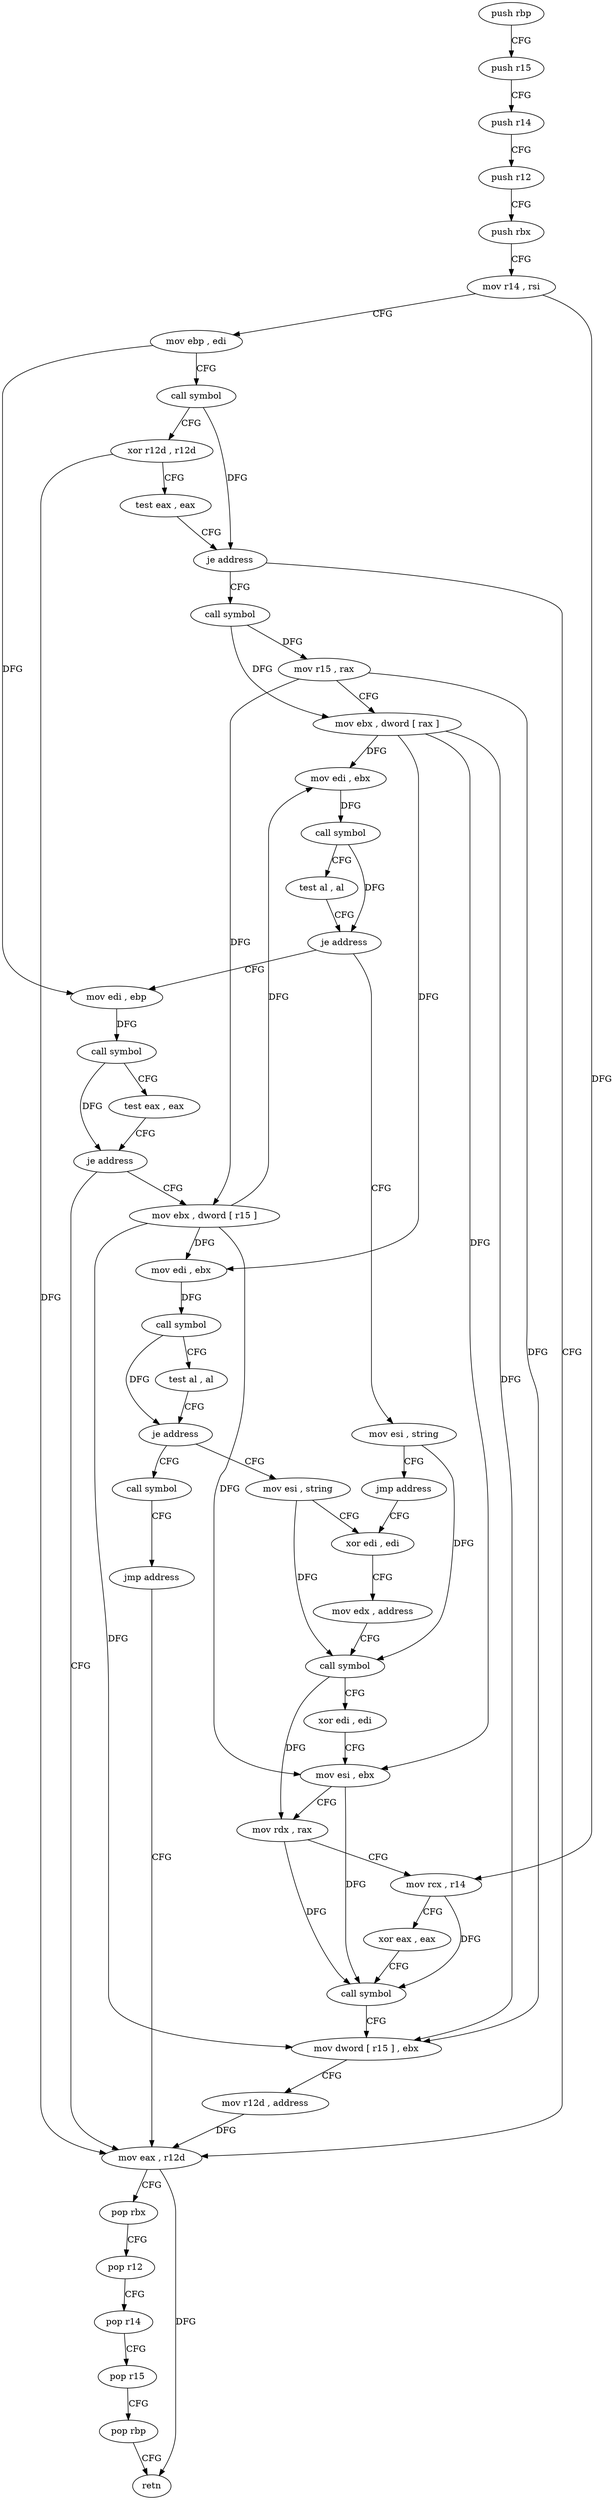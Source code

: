 digraph "func" {
"4207664" [label = "push rbp" ]
"4207665" [label = "push r15" ]
"4207667" [label = "push r14" ]
"4207669" [label = "push r12" ]
"4207671" [label = "push rbx" ]
"4207672" [label = "mov r14 , rsi" ]
"4207675" [label = "mov ebp , edi" ]
"4207677" [label = "call symbol" ]
"4207682" [label = "xor r12d , r12d" ]
"4207685" [label = "test eax , eax" ]
"4207687" [label = "je address" ]
"4207792" [label = "mov eax , r12d" ]
"4207689" [label = "call symbol" ]
"4207795" [label = "pop rbx" ]
"4207796" [label = "pop r12" ]
"4207798" [label = "pop r14" ]
"4207800" [label = "pop r15" ]
"4207802" [label = "pop rbp" ]
"4207803" [label = "retn" ]
"4207694" [label = "mov r15 , rax" ]
"4207697" [label = "mov ebx , dword [ rax ]" ]
"4207699" [label = "mov edi , ebx" ]
"4207701" [label = "call symbol" ]
"4207706" [label = "test al , al" ]
"4207708" [label = "je address" ]
"4207742" [label = "mov esi , string" ]
"4207710" [label = "mov edi , ebp" ]
"4207747" [label = "jmp address" ]
"4207754" [label = "xor edi , edi" ]
"4207712" [label = "call symbol" ]
"4207717" [label = "test eax , eax" ]
"4207719" [label = "je address" ]
"4207721" [label = "mov ebx , dword [ r15 ]" ]
"4207756" [label = "mov edx , address" ]
"4207761" [label = "call symbol" ]
"4207766" [label = "xor edi , edi" ]
"4207768" [label = "mov esi , ebx" ]
"4207770" [label = "mov rdx , rax" ]
"4207773" [label = "mov rcx , r14" ]
"4207776" [label = "xor eax , eax" ]
"4207778" [label = "call symbol" ]
"4207783" [label = "mov dword [ r15 ] , ebx" ]
"4207786" [label = "mov r12d , address" ]
"4207724" [label = "mov edi , ebx" ]
"4207726" [label = "call symbol" ]
"4207731" [label = "test al , al" ]
"4207733" [label = "je address" ]
"4207749" [label = "mov esi , string" ]
"4207735" [label = "call symbol" ]
"4207740" [label = "jmp address" ]
"4207664" -> "4207665" [ label = "CFG" ]
"4207665" -> "4207667" [ label = "CFG" ]
"4207667" -> "4207669" [ label = "CFG" ]
"4207669" -> "4207671" [ label = "CFG" ]
"4207671" -> "4207672" [ label = "CFG" ]
"4207672" -> "4207675" [ label = "CFG" ]
"4207672" -> "4207773" [ label = "DFG" ]
"4207675" -> "4207677" [ label = "CFG" ]
"4207675" -> "4207710" [ label = "DFG" ]
"4207677" -> "4207682" [ label = "CFG" ]
"4207677" -> "4207687" [ label = "DFG" ]
"4207682" -> "4207685" [ label = "CFG" ]
"4207682" -> "4207792" [ label = "DFG" ]
"4207685" -> "4207687" [ label = "CFG" ]
"4207687" -> "4207792" [ label = "CFG" ]
"4207687" -> "4207689" [ label = "CFG" ]
"4207792" -> "4207795" [ label = "CFG" ]
"4207792" -> "4207803" [ label = "DFG" ]
"4207689" -> "4207694" [ label = "DFG" ]
"4207689" -> "4207697" [ label = "DFG" ]
"4207795" -> "4207796" [ label = "CFG" ]
"4207796" -> "4207798" [ label = "CFG" ]
"4207798" -> "4207800" [ label = "CFG" ]
"4207800" -> "4207802" [ label = "CFG" ]
"4207802" -> "4207803" [ label = "CFG" ]
"4207694" -> "4207697" [ label = "CFG" ]
"4207694" -> "4207783" [ label = "DFG" ]
"4207694" -> "4207721" [ label = "DFG" ]
"4207697" -> "4207699" [ label = "DFG" ]
"4207697" -> "4207768" [ label = "DFG" ]
"4207697" -> "4207783" [ label = "DFG" ]
"4207697" -> "4207724" [ label = "DFG" ]
"4207699" -> "4207701" [ label = "DFG" ]
"4207701" -> "4207706" [ label = "CFG" ]
"4207701" -> "4207708" [ label = "DFG" ]
"4207706" -> "4207708" [ label = "CFG" ]
"4207708" -> "4207742" [ label = "CFG" ]
"4207708" -> "4207710" [ label = "CFG" ]
"4207742" -> "4207747" [ label = "CFG" ]
"4207742" -> "4207761" [ label = "DFG" ]
"4207710" -> "4207712" [ label = "DFG" ]
"4207747" -> "4207754" [ label = "CFG" ]
"4207754" -> "4207756" [ label = "CFG" ]
"4207712" -> "4207717" [ label = "CFG" ]
"4207712" -> "4207719" [ label = "DFG" ]
"4207717" -> "4207719" [ label = "CFG" ]
"4207719" -> "4207792" [ label = "CFG" ]
"4207719" -> "4207721" [ label = "CFG" ]
"4207721" -> "4207724" [ label = "DFG" ]
"4207721" -> "4207699" [ label = "DFG" ]
"4207721" -> "4207768" [ label = "DFG" ]
"4207721" -> "4207783" [ label = "DFG" ]
"4207756" -> "4207761" [ label = "CFG" ]
"4207761" -> "4207766" [ label = "CFG" ]
"4207761" -> "4207770" [ label = "DFG" ]
"4207766" -> "4207768" [ label = "CFG" ]
"4207768" -> "4207770" [ label = "CFG" ]
"4207768" -> "4207778" [ label = "DFG" ]
"4207770" -> "4207773" [ label = "CFG" ]
"4207770" -> "4207778" [ label = "DFG" ]
"4207773" -> "4207776" [ label = "CFG" ]
"4207773" -> "4207778" [ label = "DFG" ]
"4207776" -> "4207778" [ label = "CFG" ]
"4207778" -> "4207783" [ label = "CFG" ]
"4207783" -> "4207786" [ label = "CFG" ]
"4207786" -> "4207792" [ label = "DFG" ]
"4207724" -> "4207726" [ label = "DFG" ]
"4207726" -> "4207731" [ label = "CFG" ]
"4207726" -> "4207733" [ label = "DFG" ]
"4207731" -> "4207733" [ label = "CFG" ]
"4207733" -> "4207749" [ label = "CFG" ]
"4207733" -> "4207735" [ label = "CFG" ]
"4207749" -> "4207754" [ label = "CFG" ]
"4207749" -> "4207761" [ label = "DFG" ]
"4207735" -> "4207740" [ label = "CFG" ]
"4207740" -> "4207792" [ label = "CFG" ]
}
